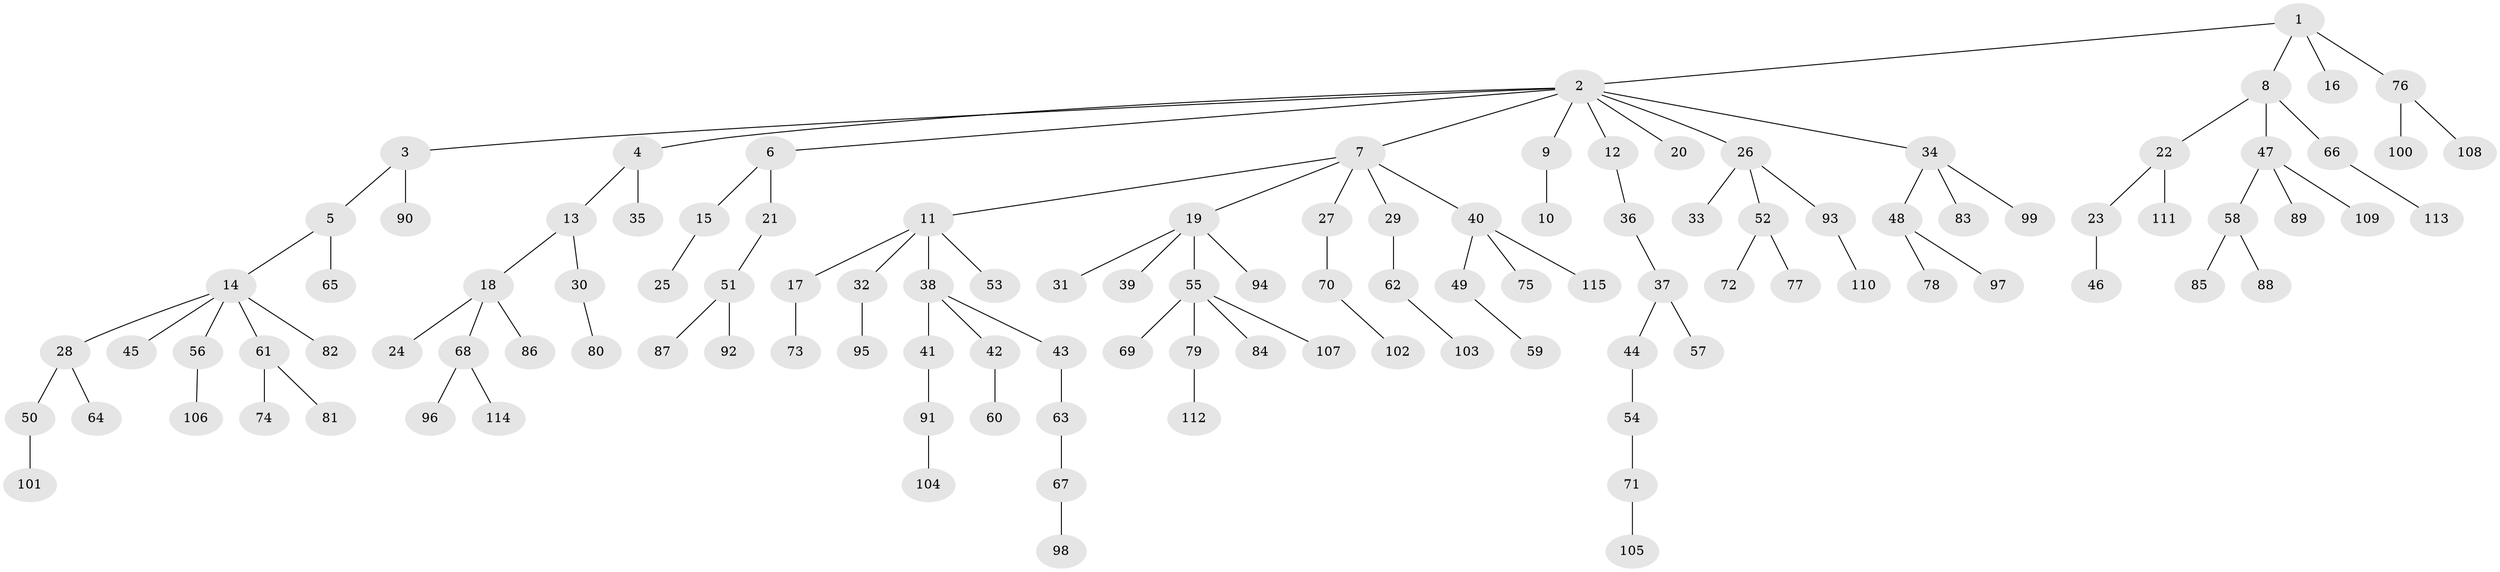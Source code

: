 // coarse degree distribution, {3: 0.13793103448275862, 8: 0.017241379310344827, 2: 0.3620689655172414, 6: 0.017241379310344827, 4: 0.017241379310344827, 5: 0.017241379310344827, 1: 0.43103448275862066}
// Generated by graph-tools (version 1.1) at 2025/52/03/04/25 22:52:02]
// undirected, 115 vertices, 114 edges
graph export_dot {
  node [color=gray90,style=filled];
  1;
  2;
  3;
  4;
  5;
  6;
  7;
  8;
  9;
  10;
  11;
  12;
  13;
  14;
  15;
  16;
  17;
  18;
  19;
  20;
  21;
  22;
  23;
  24;
  25;
  26;
  27;
  28;
  29;
  30;
  31;
  32;
  33;
  34;
  35;
  36;
  37;
  38;
  39;
  40;
  41;
  42;
  43;
  44;
  45;
  46;
  47;
  48;
  49;
  50;
  51;
  52;
  53;
  54;
  55;
  56;
  57;
  58;
  59;
  60;
  61;
  62;
  63;
  64;
  65;
  66;
  67;
  68;
  69;
  70;
  71;
  72;
  73;
  74;
  75;
  76;
  77;
  78;
  79;
  80;
  81;
  82;
  83;
  84;
  85;
  86;
  87;
  88;
  89;
  90;
  91;
  92;
  93;
  94;
  95;
  96;
  97;
  98;
  99;
  100;
  101;
  102;
  103;
  104;
  105;
  106;
  107;
  108;
  109;
  110;
  111;
  112;
  113;
  114;
  115;
  1 -- 2;
  1 -- 8;
  1 -- 16;
  1 -- 76;
  2 -- 3;
  2 -- 4;
  2 -- 6;
  2 -- 7;
  2 -- 9;
  2 -- 12;
  2 -- 20;
  2 -- 26;
  2 -- 34;
  3 -- 5;
  3 -- 90;
  4 -- 13;
  4 -- 35;
  5 -- 14;
  5 -- 65;
  6 -- 15;
  6 -- 21;
  7 -- 11;
  7 -- 19;
  7 -- 27;
  7 -- 29;
  7 -- 40;
  8 -- 22;
  8 -- 47;
  8 -- 66;
  9 -- 10;
  11 -- 17;
  11 -- 32;
  11 -- 38;
  11 -- 53;
  12 -- 36;
  13 -- 18;
  13 -- 30;
  14 -- 28;
  14 -- 45;
  14 -- 56;
  14 -- 61;
  14 -- 82;
  15 -- 25;
  17 -- 73;
  18 -- 24;
  18 -- 68;
  18 -- 86;
  19 -- 31;
  19 -- 39;
  19 -- 55;
  19 -- 94;
  21 -- 51;
  22 -- 23;
  22 -- 111;
  23 -- 46;
  26 -- 33;
  26 -- 52;
  26 -- 93;
  27 -- 70;
  28 -- 50;
  28 -- 64;
  29 -- 62;
  30 -- 80;
  32 -- 95;
  34 -- 48;
  34 -- 83;
  34 -- 99;
  36 -- 37;
  37 -- 44;
  37 -- 57;
  38 -- 41;
  38 -- 42;
  38 -- 43;
  40 -- 49;
  40 -- 75;
  40 -- 115;
  41 -- 91;
  42 -- 60;
  43 -- 63;
  44 -- 54;
  47 -- 58;
  47 -- 89;
  47 -- 109;
  48 -- 78;
  48 -- 97;
  49 -- 59;
  50 -- 101;
  51 -- 87;
  51 -- 92;
  52 -- 72;
  52 -- 77;
  54 -- 71;
  55 -- 69;
  55 -- 79;
  55 -- 84;
  55 -- 107;
  56 -- 106;
  58 -- 85;
  58 -- 88;
  61 -- 74;
  61 -- 81;
  62 -- 103;
  63 -- 67;
  66 -- 113;
  67 -- 98;
  68 -- 96;
  68 -- 114;
  70 -- 102;
  71 -- 105;
  76 -- 100;
  76 -- 108;
  79 -- 112;
  91 -- 104;
  93 -- 110;
}
